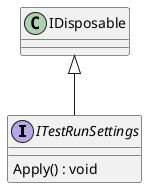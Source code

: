 @startuml
interface ITestRunSettings {
    Apply() : void
}
IDisposable <|-- ITestRunSettings
@enduml
